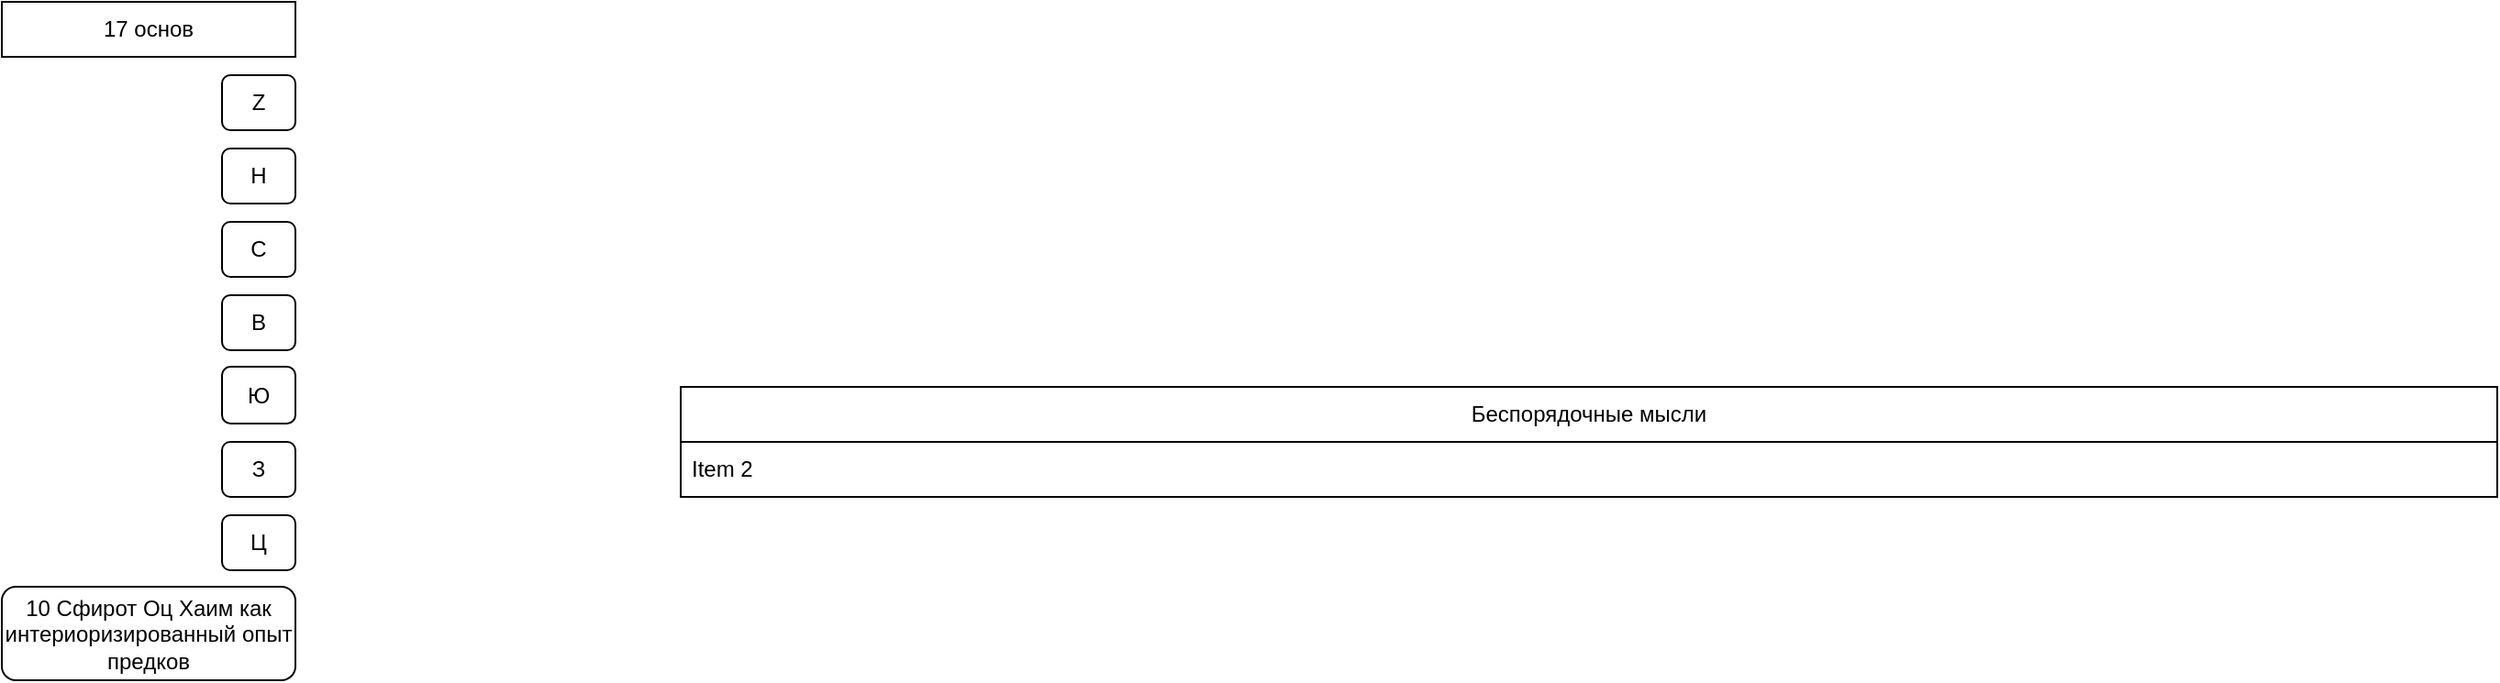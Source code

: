 <mxfile version="21.1.4" type="github">
  <diagram id="6a731a19-8d31-9384-78a2-239565b7b9f0" name="Page-1">
    <mxGraphModel dx="1017" dy="530" grid="1" gridSize="10" guides="1" tooltips="1" connect="1" arrows="1" fold="1" page="0" pageScale="1" pageWidth="1169" pageHeight="827" background="none" math="0" shadow="0">
      <root>
        <mxCell id="0" />
        <mxCell id="1" parent="0" />
        <mxCell id="cyxdIKLFSXvYpvOkSSfF-1555" value="&lt;div&gt;17 основ&lt;/div&gt;" style="rounded=0;whiteSpace=wrap;html=1;" vertex="1" parent="1">
          <mxGeometry x="160" y="200" width="160" height="30" as="geometry" />
        </mxCell>
        <mxCell id="cyxdIKLFSXvYpvOkSSfF-1556" value="Z" style="rounded=1;whiteSpace=wrap;html=1;" vertex="1" parent="1">
          <mxGeometry x="280" y="240" width="40" height="30" as="geometry" />
        </mxCell>
        <mxCell id="cyxdIKLFSXvYpvOkSSfF-1557" value="Н" style="rounded=1;whiteSpace=wrap;html=1;" vertex="1" parent="1">
          <mxGeometry x="280" y="280" width="40" height="30" as="geometry" />
        </mxCell>
        <mxCell id="cyxdIKLFSXvYpvOkSSfF-1558" value="С" style="rounded=1;whiteSpace=wrap;html=1;" vertex="1" parent="1">
          <mxGeometry x="280" y="320" width="40" height="30" as="geometry" />
        </mxCell>
        <mxCell id="cyxdIKLFSXvYpvOkSSfF-1559" value="В" style="rounded=1;whiteSpace=wrap;html=1;" vertex="1" parent="1">
          <mxGeometry x="280" y="360" width="40" height="30" as="geometry" />
        </mxCell>
        <mxCell id="cyxdIKLFSXvYpvOkSSfF-1560" value="Ю" style="rounded=1;whiteSpace=wrap;html=1;" vertex="1" parent="1">
          <mxGeometry x="280" y="399" width="40" height="31" as="geometry" />
        </mxCell>
        <mxCell id="cyxdIKLFSXvYpvOkSSfF-1561" value="З" style="rounded=1;whiteSpace=wrap;html=1;" vertex="1" parent="1">
          <mxGeometry x="280" y="440" width="40" height="30" as="geometry" />
        </mxCell>
        <mxCell id="cyxdIKLFSXvYpvOkSSfF-1562" value="10 Сфирот Оц Хаим как интериоризированный опыт предков" style="rounded=1;whiteSpace=wrap;html=1;" vertex="1" parent="1">
          <mxGeometry x="160" y="519" width="160" height="51" as="geometry" />
        </mxCell>
        <mxCell id="cyxdIKLFSXvYpvOkSSfF-1563" value="Ц" style="rounded=1;whiteSpace=wrap;html=1;" vertex="1" parent="1">
          <mxGeometry x="280" y="480" width="40" height="30" as="geometry" />
        </mxCell>
        <mxCell id="cyxdIKLFSXvYpvOkSSfF-1569" value="Беспорядочные мысли" style="swimlane;fontStyle=0;childLayout=stackLayout;horizontal=1;startSize=30;horizontalStack=0;resizeParent=1;resizeParentMax=0;resizeLast=0;collapsible=1;marginBottom=0;whiteSpace=wrap;html=1;swimlaneFillColor=none;gradientColor=none;" vertex="1" parent="1">
          <mxGeometry x="530" y="410" width="990" height="60" as="geometry" />
        </mxCell>
        <mxCell id="cyxdIKLFSXvYpvOkSSfF-1571" value="Item 2" style="text;strokeColor=none;fillColor=none;align=left;verticalAlign=middle;spacingLeft=4;spacingRight=4;overflow=hidden;points=[[0,0.5],[1,0.5]];portConstraint=eastwest;rotatable=0;whiteSpace=wrap;html=1;" vertex="1" parent="cyxdIKLFSXvYpvOkSSfF-1569">
          <mxGeometry y="30" width="990" height="30" as="geometry" />
        </mxCell>
      </root>
    </mxGraphModel>
  </diagram>
</mxfile>
